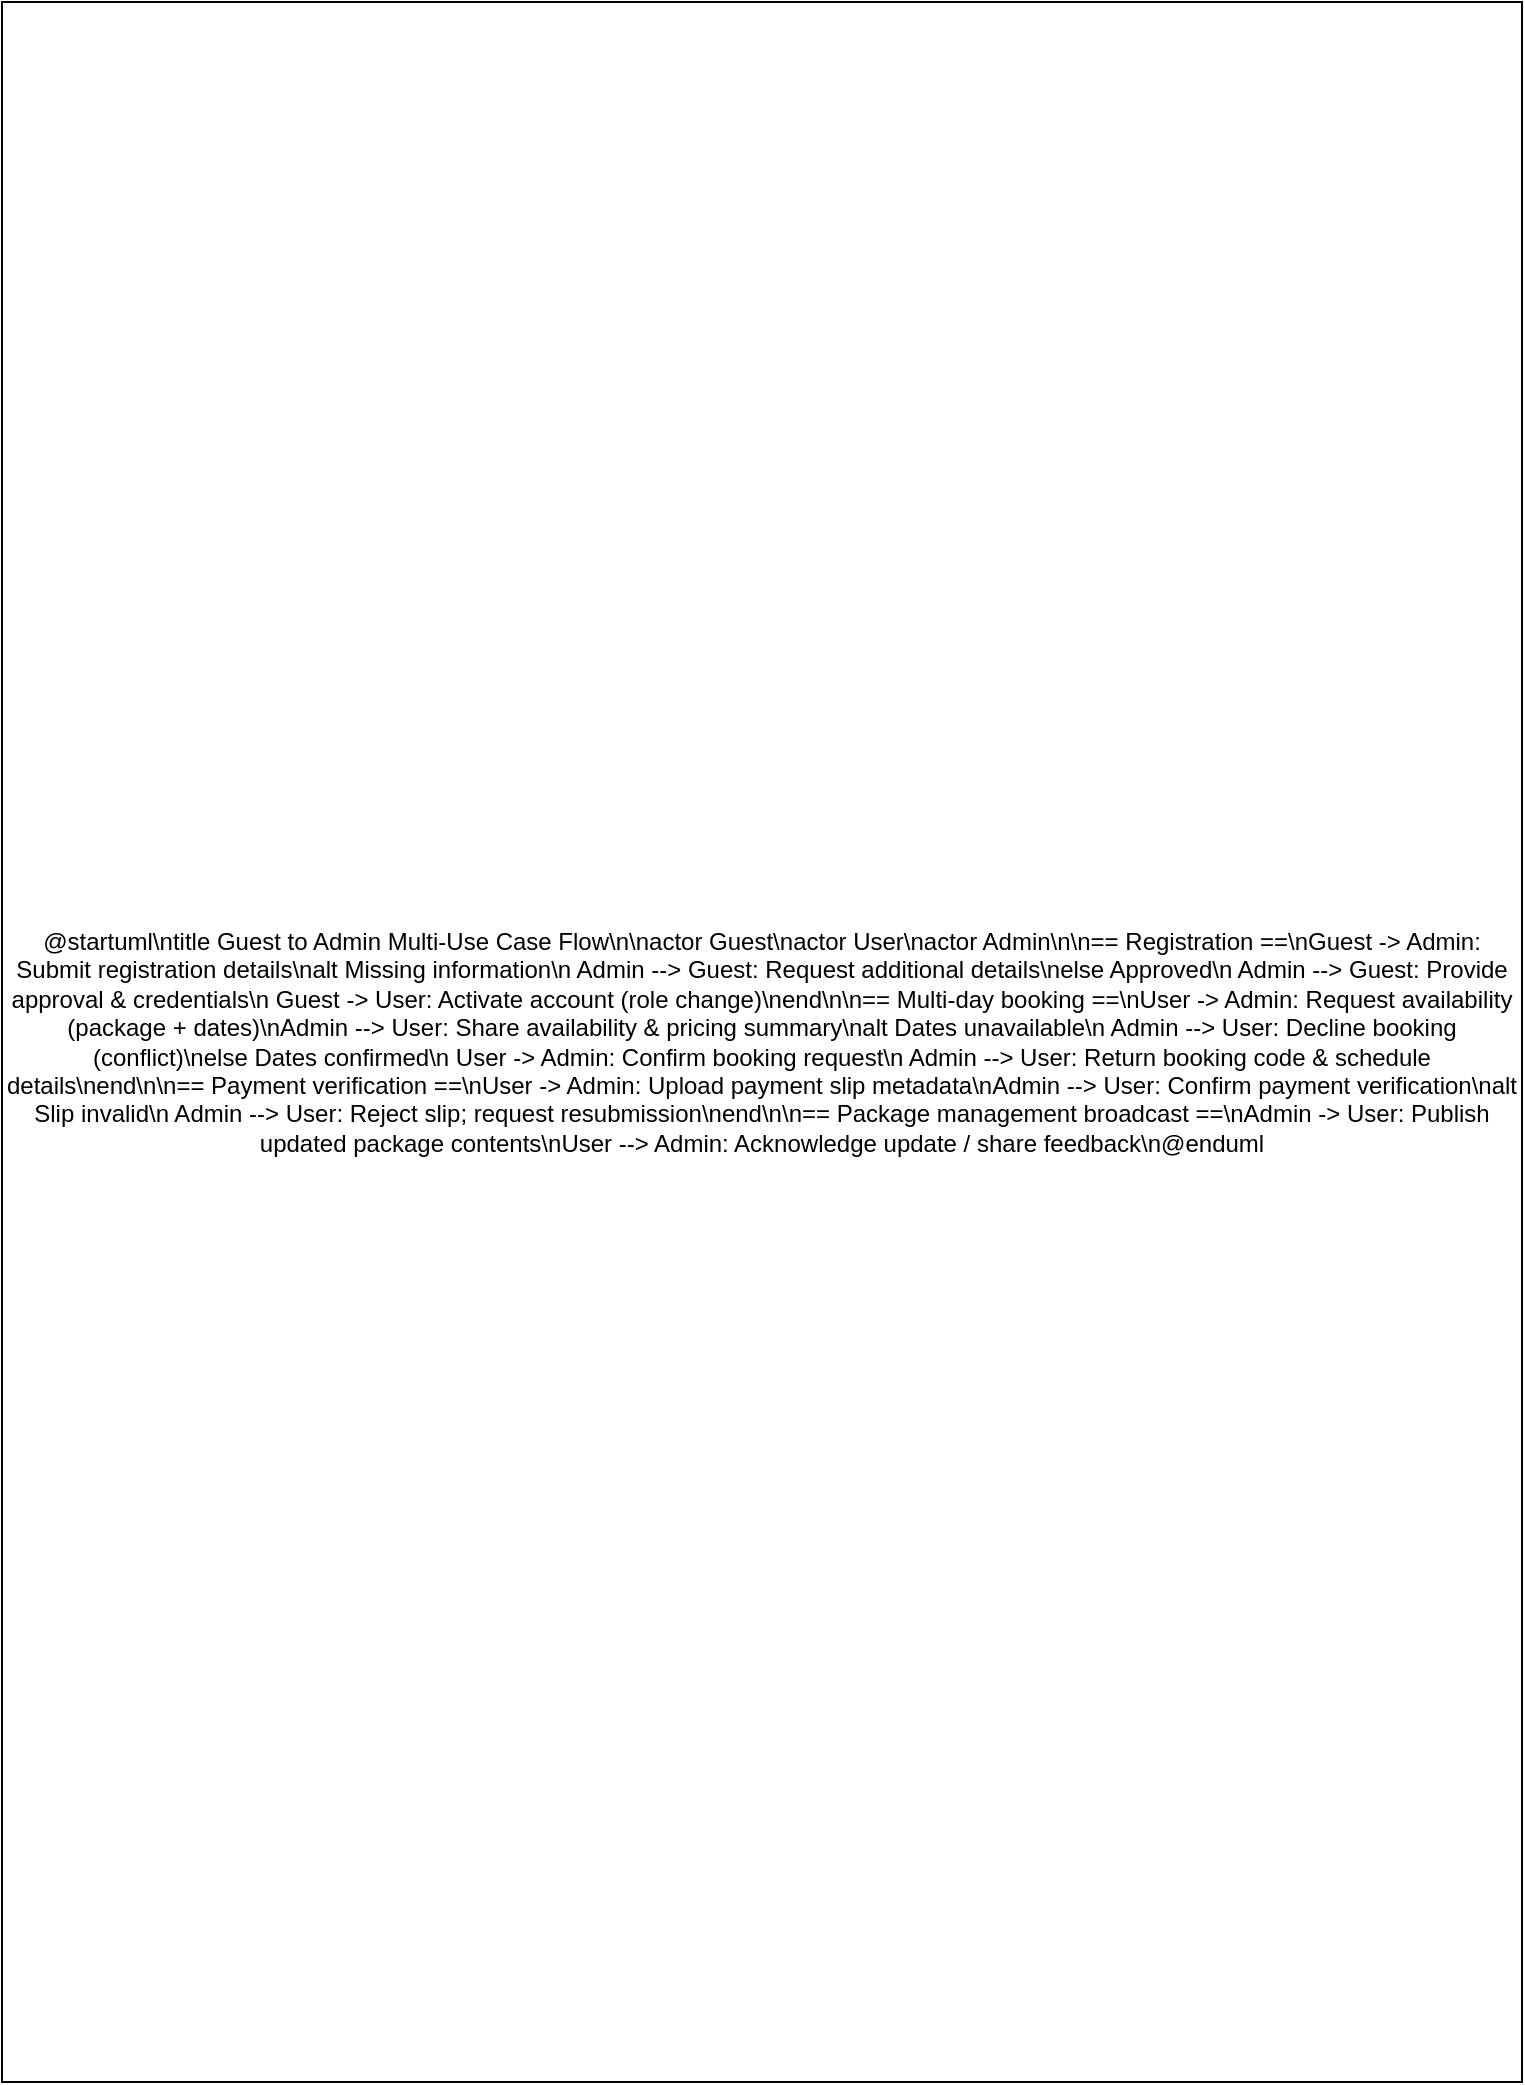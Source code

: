 <?xml version="1.0" encoding="UTF-8"?>
<mxfile version="24.6.5" type="device">
  <diagram id="sequence-all-actors" name="Actor Sequence">
    <mxGraphModel dx="827" dy="579" grid="1" gridSize="10" guides="1" tooltips="1" connect="1" arrows="1" fold="1" page="1" pageScale="1" pageWidth="827" pageHeight="1169" math="0" shadow="0">
      <root>
        <mxCell id="0"/>
        <mxCell id="1" parent="0"/>
        <mxCell id="2" value="@startuml\ntitle Guest to Admin Multi-Use Case Flow\n\nactor Guest\nactor User\nactor Admin\n\n== Registration ==\nGuest -&gt; Admin: Submit registration details\nalt Missing information\n  Admin --&gt; Guest: Request additional details\nelse Approved\n  Admin --&gt; Guest: Provide approval &amp; credentials\n  Guest -&gt; User: Activate account (role change)\nend\n\n== Multi-day booking ==\nUser -&gt; Admin: Request availability (package + dates)\nAdmin --&gt; User: Share availability &amp; pricing summary\nalt Dates unavailable\n  Admin --&gt; User: Decline booking (conflict)\nelse Dates confirmed\n  User -&gt; Admin: Confirm booking request\n  Admin --&gt; User: Return booking code &amp; schedule details\nend\n\n== Payment verification ==\nUser -&gt; Admin: Upload payment slip metadata\nAdmin --&gt; User: Confirm payment verification\nalt Slip invalid\n  Admin --&gt; User: Reject slip; request resubmission\nend\n\n== Package management broadcast ==\nAdmin -&gt; User: Publish updated package contents\nUser --&gt; Admin: Acknowledge update / share feedback\n@enduml" style="shape=plantuml;whiteSpace=wrap;html=1;rounded=0;" vertex="1" parent="1">
          <mxGeometry x="20" y="20" width="760" height="1040" as="geometry"/>
        </mxCell>
      </root>
    </mxGraphModel>
  </diagram>
</mxfile>
